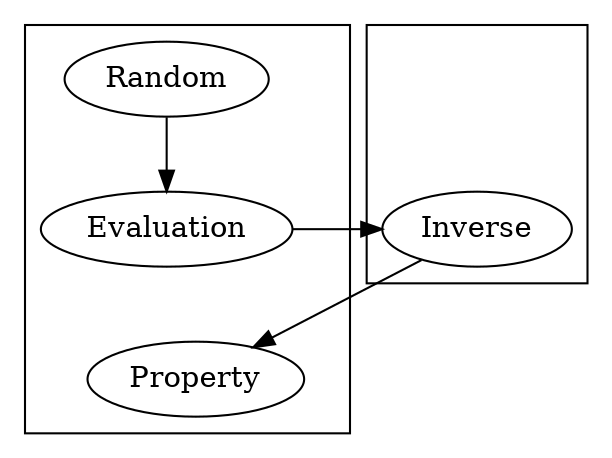 digraph {
    subgraph cluster_0 {
        Input[label="Random" class="disabled"]
        Evaluation
        Analysis[label="Property"]
    }

    subgraph cluster_1 {
        Invis[style=invis]
        Inverse
    }

    Input -> Invis[constraint=false style=invis]
    Invis -> Inverse[style=invis]

    Input -> Evaluation[class="disabled"]
    Evaluation -> Analysis[style=invis]
    Evaluation -> Inverse[constraint=false]
    Inverse -> Analysis
    Input -> Analysis[constraint=false style=invis]
}
